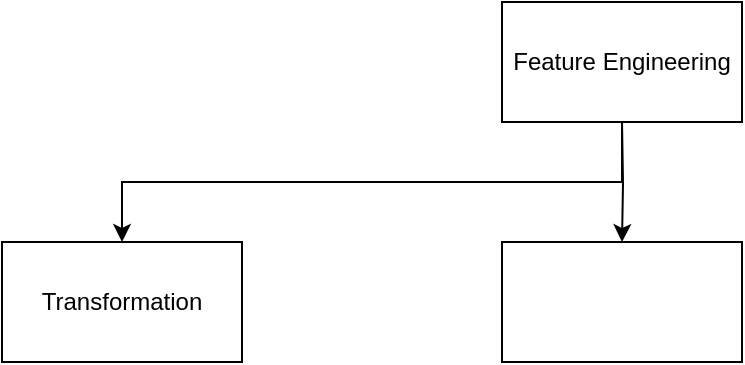 <mxfile version="20.8.23" type="github">
  <diagram name="Page-1" id="khNjEgueq9Hnr0_aDzN0">
    <mxGraphModel dx="972" dy="510" grid="1" gridSize="10" guides="1" tooltips="1" connect="1" arrows="1" fold="1" page="1" pageScale="1" pageWidth="850" pageHeight="1100" math="0" shadow="0">
      <root>
        <mxCell id="0" />
        <mxCell id="1" parent="0" />
        <mxCell id="wbTJqozSOBXZTNc4BJRr-1" value="Feature Engineering" style="rounded=0;whiteSpace=wrap;html=1;" vertex="1" parent="1">
          <mxGeometry x="320" y="20" width="120" height="60" as="geometry" />
        </mxCell>
        <mxCell id="wbTJqozSOBXZTNc4BJRr-2" value="Transformation" style="rounded=0;whiteSpace=wrap;html=1;" vertex="1" parent="1">
          <mxGeometry x="70" y="140" width="120" height="60" as="geometry" />
        </mxCell>
        <mxCell id="wbTJqozSOBXZTNc4BJRr-4" value="" style="edgeStyle=orthogonalEdgeStyle;rounded=0;orthogonalLoop=1;jettySize=auto;html=1;exitX=0.5;exitY=1;exitDx=0;exitDy=0;" edge="1" parent="1" source="wbTJqozSOBXZTNc4BJRr-1" target="wbTJqozSOBXZTNc4BJRr-2">
          <mxGeometry relative="1" as="geometry" />
        </mxCell>
        <mxCell id="wbTJqozSOBXZTNc4BJRr-3" value="" style="rounded=0;whiteSpace=wrap;html=1;" vertex="1" parent="1">
          <mxGeometry x="320" y="140" width="120" height="60" as="geometry" />
        </mxCell>
        <mxCell id="wbTJqozSOBXZTNc4BJRr-6" value="" style="edgeStyle=orthogonalEdgeStyle;rounded=0;orthogonalLoop=1;jettySize=auto;html=1;" edge="1" parent="1" target="wbTJqozSOBXZTNc4BJRr-3">
          <mxGeometry relative="1" as="geometry">
            <mxPoint x="380" y="80" as="sourcePoint" />
            <mxPoint x="140" y="150" as="targetPoint" />
          </mxGeometry>
        </mxCell>
      </root>
    </mxGraphModel>
  </diagram>
</mxfile>

